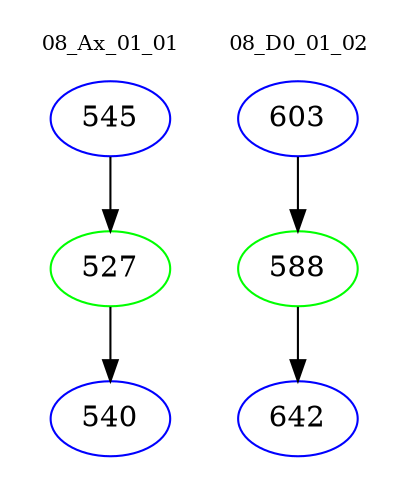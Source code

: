digraph{
subgraph cluster_0 {
color = white
label = "08_Ax_01_01";
fontsize=10;
T0_545 [label="545", color="blue"]
T0_545 -> T0_527 [color="black"]
T0_527 [label="527", color="green"]
T0_527 -> T0_540 [color="black"]
T0_540 [label="540", color="blue"]
}
subgraph cluster_1 {
color = white
label = "08_D0_01_02";
fontsize=10;
T1_603 [label="603", color="blue"]
T1_603 -> T1_588 [color="black"]
T1_588 [label="588", color="green"]
T1_588 -> T1_642 [color="black"]
T1_642 [label="642", color="blue"]
}
}
